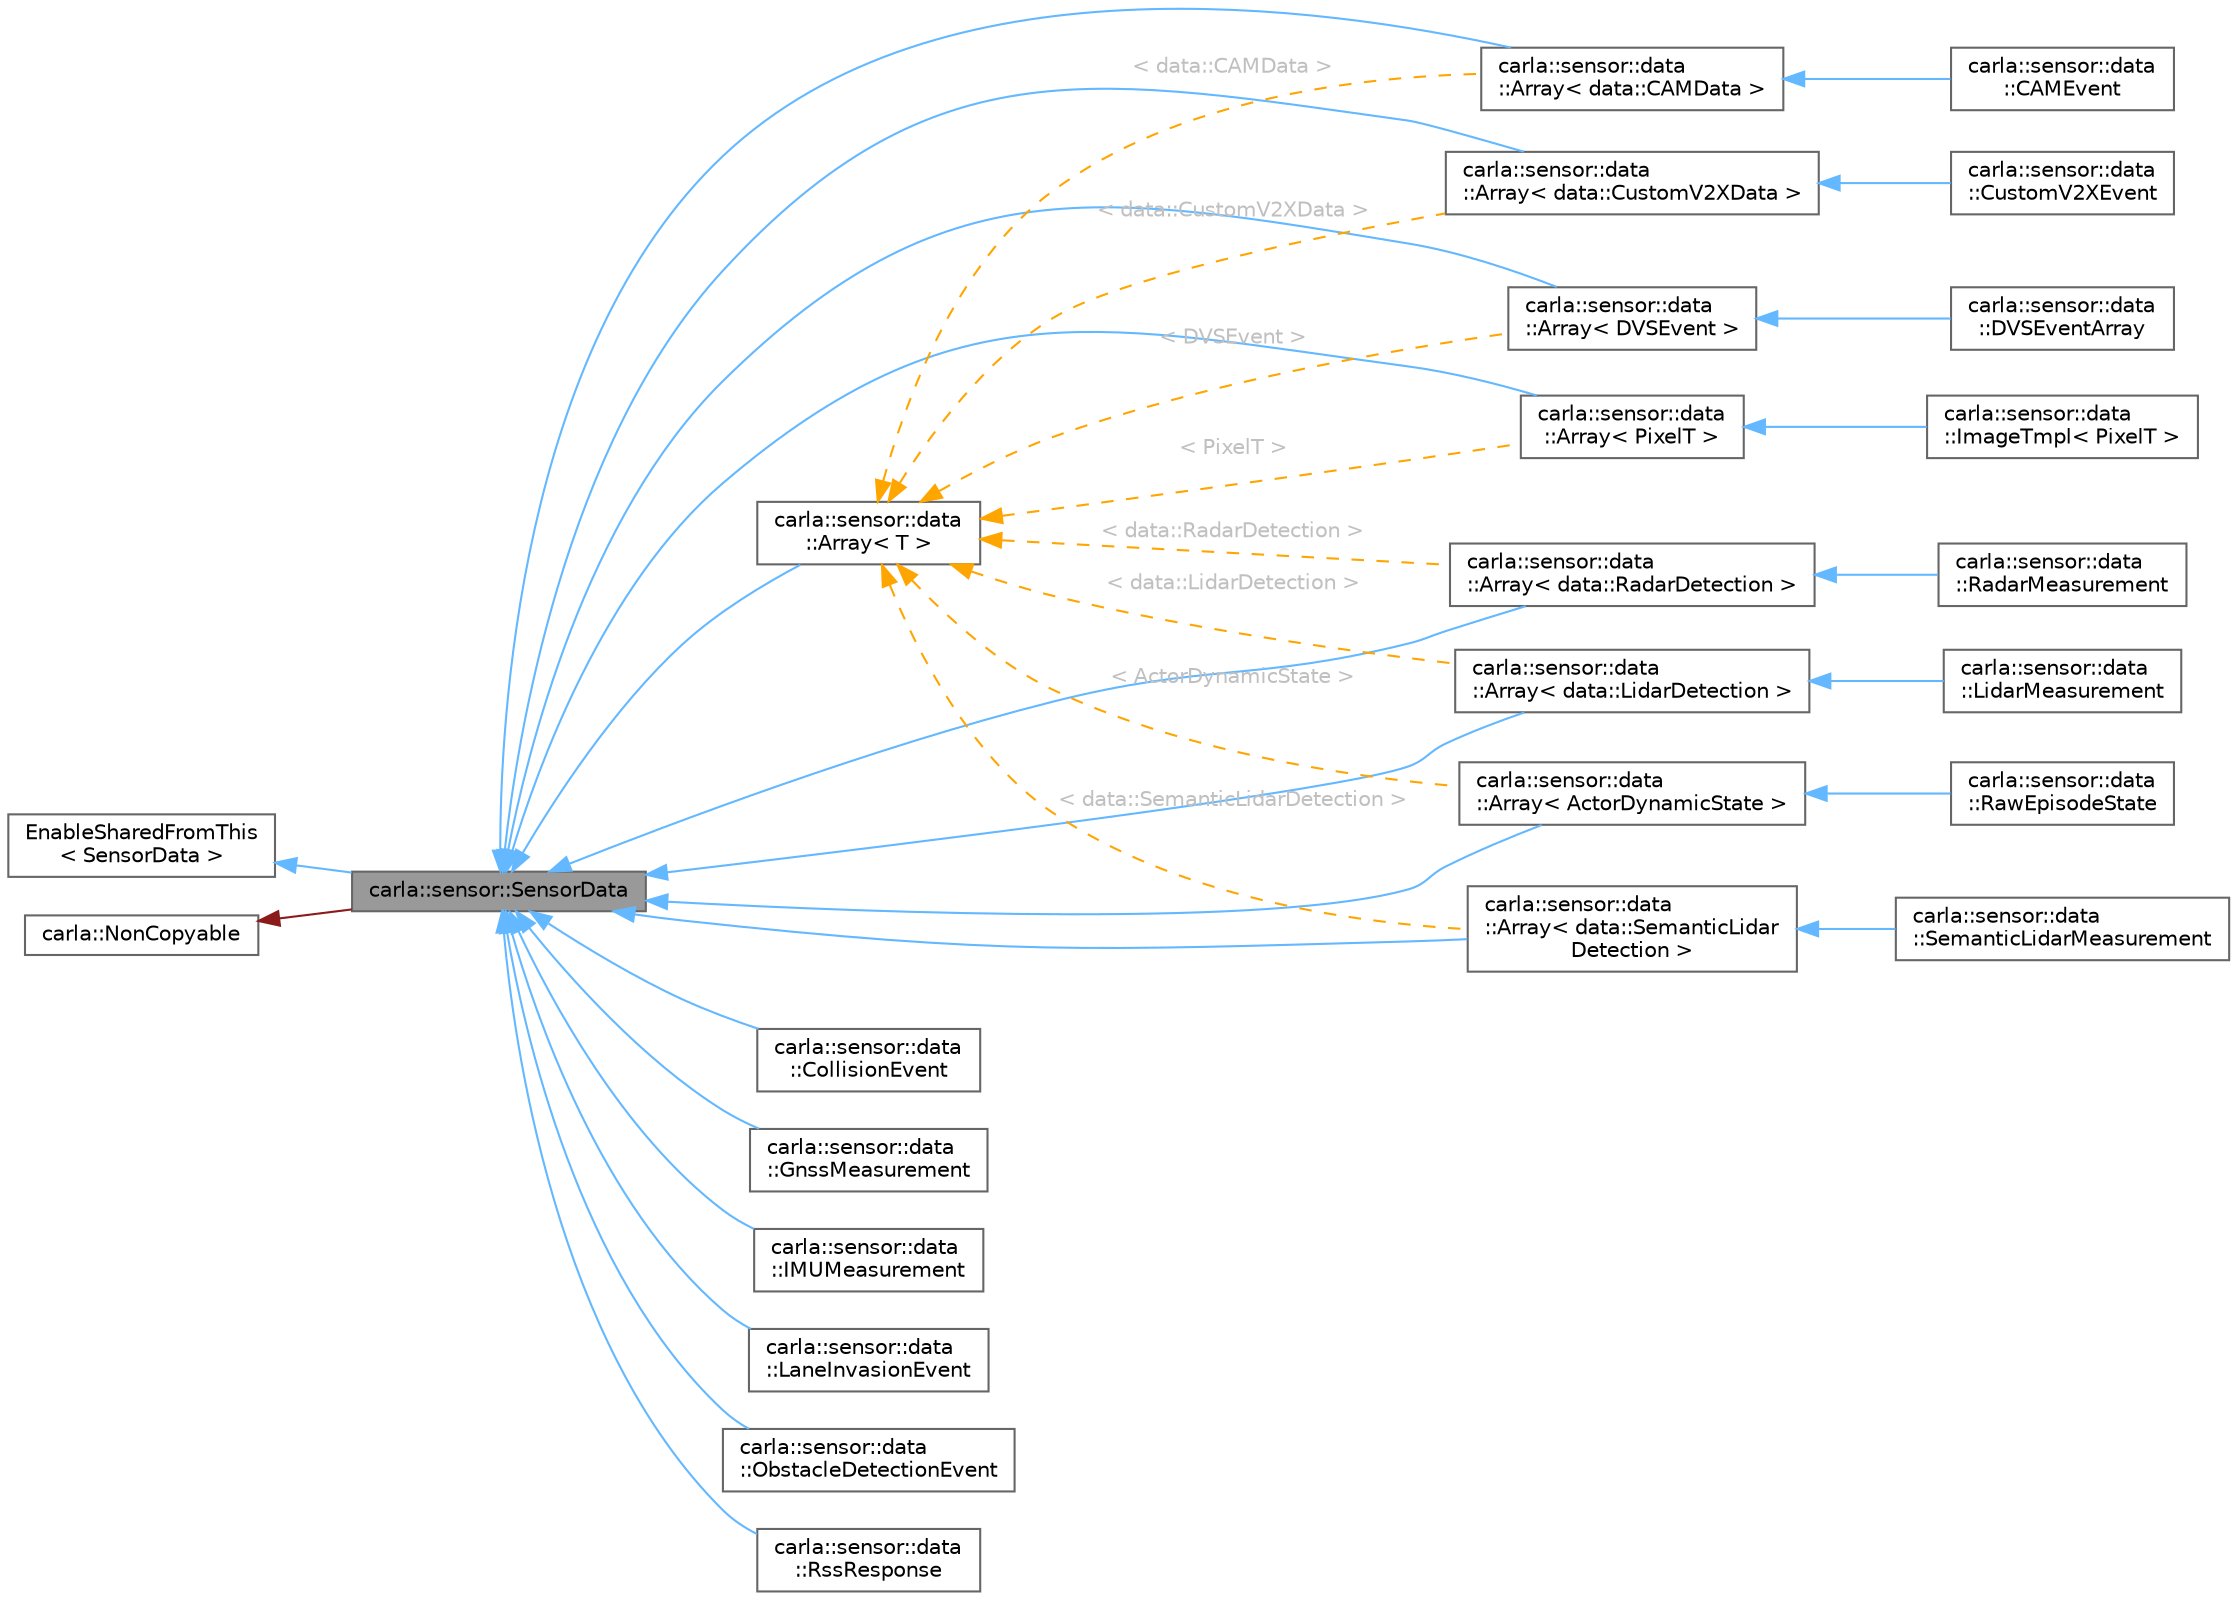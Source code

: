 digraph "carla::sensor::SensorData"
{
 // INTERACTIVE_SVG=YES
 // LATEX_PDF_SIZE
  bgcolor="transparent";
  edge [fontname=Helvetica,fontsize=10,labelfontname=Helvetica,labelfontsize=10];
  node [fontname=Helvetica,fontsize=10,shape=box,height=0.2,width=0.4];
  rankdir="LR";
  Node1 [id="Node000001",label="carla::sensor::SensorData",height=0.2,width=0.4,color="gray40", fillcolor="grey60", style="filled", fontcolor="black",tooltip="Base class for all the objects containing data generated by a sensor."];
  Node2 -> Node1 [id="edge1_Node000001_Node000002",dir="back",color="steelblue1",style="solid",tooltip=" "];
  Node2 [id="Node000002",label="EnableSharedFromThis\l\< SensorData \>",height=0.2,width=0.4,color="gray40", fillcolor="white", style="filled",URL="$da/d05/classEnableSharedFromThis.html",tooltip=" "];
  Node3 -> Node1 [id="edge2_Node000001_Node000003",dir="back",color="firebrick4",style="solid",tooltip=" "];
  Node3 [id="Node000003",label="carla::NonCopyable",height=0.2,width=0.4,color="gray40", fillcolor="white", style="filled",URL="$d4/d8b/classcarla_1_1NonCopyable.html",tooltip="Inherit (privately) to suppress copy/move construction and assignment."];
  Node1 -> Node4 [id="edge3_Node000001_Node000004",dir="back",color="steelblue1",style="solid",tooltip=" "];
  Node4 [id="Node000004",label="carla::sensor::data\l::Array\< data::CAMData \>",height=0.2,width=0.4,color="gray40", fillcolor="white", style="filled",URL="$d2/dcc/classcarla_1_1sensor_1_1data_1_1Array.html",tooltip=" "];
  Node4 -> Node5 [id="edge4_Node000004_Node000005",dir="back",color="steelblue1",style="solid",tooltip=" "];
  Node5 [id="Node000005",label="carla::sensor::data\l::CAMEvent",height=0.2,width=0.4,color="gray40", fillcolor="white", style="filled",URL="$d5/d7c/classcarla_1_1sensor_1_1data_1_1CAMEvent.html",tooltip=" "];
  Node1 -> Node6 [id="edge5_Node000001_Node000006",dir="back",color="steelblue1",style="solid",tooltip=" "];
  Node6 [id="Node000006",label="carla::sensor::data\l::Array\< data::CustomV2XData \>",height=0.2,width=0.4,color="gray40", fillcolor="white", style="filled",URL="$d2/dcc/classcarla_1_1sensor_1_1data_1_1Array.html",tooltip=" "];
  Node6 -> Node7 [id="edge6_Node000006_Node000007",dir="back",color="steelblue1",style="solid",tooltip=" "];
  Node7 [id="Node000007",label="carla::sensor::data\l::CustomV2XEvent",height=0.2,width=0.4,color="gray40", fillcolor="white", style="filled",URL="$dc/df1/classcarla_1_1sensor_1_1data_1_1CustomV2XEvent.html",tooltip=" "];
  Node1 -> Node8 [id="edge7_Node000001_Node000008",dir="back",color="steelblue1",style="solid",tooltip=" "];
  Node8 [id="Node000008",label="carla::sensor::data\l::Array\< DVSEvent \>",height=0.2,width=0.4,color="gray40", fillcolor="white", style="filled",URL="$d2/dcc/classcarla_1_1sensor_1_1data_1_1Array.html",tooltip=" "];
  Node8 -> Node9 [id="edge8_Node000008_Node000009",dir="back",color="steelblue1",style="solid",tooltip=" "];
  Node9 [id="Node000009",label="carla::sensor::data\l::DVSEventArray",height=0.2,width=0.4,color="gray40", fillcolor="white", style="filled",URL="$df/dc1/classcarla_1_1sensor_1_1data_1_1DVSEventArray.html",tooltip="An array of DVS Events in an image structure HxW"];
  Node1 -> Node10 [id="edge9_Node000001_Node000010",dir="back",color="steelblue1",style="solid",tooltip=" "];
  Node10 [id="Node000010",label="carla::sensor::data\l::Array\< PixelT \>",height=0.2,width=0.4,color="gray40", fillcolor="white", style="filled",URL="$d2/dcc/classcarla_1_1sensor_1_1data_1_1Array.html",tooltip=" "];
  Node10 -> Node11 [id="edge10_Node000010_Node000011",dir="back",color="steelblue1",style="solid",tooltip=" "];
  Node11 [id="Node000011",label="carla::sensor::data\l::ImageTmpl\< PixelT \>",height=0.2,width=0.4,color="gray40", fillcolor="white", style="filled",URL="$df/d55/classcarla_1_1sensor_1_1data_1_1ImageTmpl.html",tooltip="Templated image for any type of pixel."];
  Node1 -> Node12 [id="edge11_Node000001_Node000012",dir="back",color="steelblue1",style="solid",tooltip=" "];
  Node12 [id="Node000012",label="carla::sensor::data\l::Array\< data::LidarDetection \>",height=0.2,width=0.4,color="gray40", fillcolor="white", style="filled",URL="$d2/dcc/classcarla_1_1sensor_1_1data_1_1Array.html",tooltip=" "];
  Node12 -> Node13 [id="edge12_Node000012_Node000013",dir="back",color="steelblue1",style="solid",tooltip=" "];
  Node13 [id="Node000013",label="carla::sensor::data\l::LidarMeasurement",height=0.2,width=0.4,color="gray40", fillcolor="white", style="filled",URL="$df/d8d/classcarla_1_1sensor_1_1data_1_1LidarMeasurement.html",tooltip="Measurement produced by a Lidar."];
  Node1 -> Node14 [id="edge13_Node000001_Node000014",dir="back",color="steelblue1",style="solid",tooltip=" "];
  Node14 [id="Node000014",label="carla::sensor::data\l::Array\< data::RadarDetection \>",height=0.2,width=0.4,color="gray40", fillcolor="white", style="filled",URL="$d2/dcc/classcarla_1_1sensor_1_1data_1_1Array.html",tooltip=" "];
  Node14 -> Node15 [id="edge14_Node000014_Node000015",dir="back",color="steelblue1",style="solid",tooltip=" "];
  Node15 [id="Node000015",label="carla::sensor::data\l::RadarMeasurement",height=0.2,width=0.4,color="gray40", fillcolor="white", style="filled",URL="$d6/dfa/classcarla_1_1sensor_1_1data_1_1RadarMeasurement.html",tooltip="Measurement produced by a Radar."];
  Node1 -> Node16 [id="edge15_Node000001_Node000016",dir="back",color="steelblue1",style="solid",tooltip=" "];
  Node16 [id="Node000016",label="carla::sensor::data\l::Array\< ActorDynamicState \>",height=0.2,width=0.4,color="gray40", fillcolor="white", style="filled",URL="$d2/dcc/classcarla_1_1sensor_1_1data_1_1Array.html",tooltip=" "];
  Node16 -> Node17 [id="edge16_Node000016_Node000017",dir="back",color="steelblue1",style="solid",tooltip=" "];
  Node17 [id="Node000017",label="carla::sensor::data\l::RawEpisodeState",height=0.2,width=0.4,color="gray40", fillcolor="white", style="filled",URL="$d4/d68/classcarla_1_1sensor_1_1data_1_1RawEpisodeState.html",tooltip="State of the episode at a given frame."];
  Node1 -> Node18 [id="edge17_Node000001_Node000018",dir="back",color="steelblue1",style="solid",tooltip=" "];
  Node18 [id="Node000018",label="carla::sensor::data\l::Array\< data::SemanticLidar\lDetection \>",height=0.2,width=0.4,color="gray40", fillcolor="white", style="filled",URL="$d2/dcc/classcarla_1_1sensor_1_1data_1_1Array.html",tooltip=" "];
  Node18 -> Node19 [id="edge18_Node000018_Node000019",dir="back",color="steelblue1",style="solid",tooltip=" "];
  Node19 [id="Node000019",label="carla::sensor::data\l::SemanticLidarMeasurement",height=0.2,width=0.4,color="gray40", fillcolor="white", style="filled",URL="$d0/dd5/classcarla_1_1sensor_1_1data_1_1SemanticLidarMeasurement.html",tooltip="Measurement produced by a Lidar."];
  Node1 -> Node20 [id="edge19_Node000001_Node000020",dir="back",color="steelblue1",style="solid",tooltip=" "];
  Node20 [id="Node000020",label="carla::sensor::data\l::Array\< T \>",height=0.2,width=0.4,color="gray40", fillcolor="white", style="filled",URL="$d2/dcc/classcarla_1_1sensor_1_1data_1_1Array.html",tooltip="Base class for all the sensor data consisting of an array of items."];
  Node20 -> Node4 [id="edge20_Node000020_Node000004",dir="back",color="orange",style="dashed",tooltip=" ",label=" \< data::CAMData \>",fontcolor="grey" ];
  Node20 -> Node6 [id="edge21_Node000020_Node000006",dir="back",color="orange",style="dashed",tooltip=" ",label=" \< data::CustomV2XData \>",fontcolor="grey" ];
  Node20 -> Node8 [id="edge22_Node000020_Node000008",dir="back",color="orange",style="dashed",tooltip=" ",label=" \< DVSEvent \>",fontcolor="grey" ];
  Node20 -> Node10 [id="edge23_Node000020_Node000010",dir="back",color="orange",style="dashed",tooltip=" ",label=" \< PixelT \>",fontcolor="grey" ];
  Node20 -> Node12 [id="edge24_Node000020_Node000012",dir="back",color="orange",style="dashed",tooltip=" ",label=" \< data::LidarDetection \>",fontcolor="grey" ];
  Node20 -> Node14 [id="edge25_Node000020_Node000014",dir="back",color="orange",style="dashed",tooltip=" ",label=" \< data::RadarDetection \>",fontcolor="grey" ];
  Node20 -> Node16 [id="edge26_Node000020_Node000016",dir="back",color="orange",style="dashed",tooltip=" ",label=" \< ActorDynamicState \>",fontcolor="grey" ];
  Node20 -> Node18 [id="edge27_Node000020_Node000018",dir="back",color="orange",style="dashed",tooltip=" ",label=" \< data::SemanticLidarDetection \>",fontcolor="grey" ];
  Node1 -> Node21 [id="edge28_Node000001_Node000021",dir="back",color="steelblue1",style="solid",tooltip=" "];
  Node21 [id="Node000021",label="carla::sensor::data\l::CollisionEvent",height=0.2,width=0.4,color="gray40", fillcolor="white", style="filled",URL="$d5/dae/classcarla_1_1sensor_1_1data_1_1CollisionEvent.html",tooltip="A registered collision."];
  Node1 -> Node22 [id="edge29_Node000001_Node000022",dir="back",color="steelblue1",style="solid",tooltip=" "];
  Node22 [id="Node000022",label="carla::sensor::data\l::GnssMeasurement",height=0.2,width=0.4,color="gray40", fillcolor="white", style="filled",URL="$d2/ddb/classcarla_1_1sensor_1_1data_1_1GnssMeasurement.html",tooltip="A change of GNSS Measurement."];
  Node1 -> Node23 [id="edge30_Node000001_Node000023",dir="back",color="steelblue1",style="solid",tooltip=" "];
  Node23 [id="Node000023",label="carla::sensor::data\l::IMUMeasurement",height=0.2,width=0.4,color="gray40", fillcolor="white", style="filled",URL="$da/dac/classcarla_1_1sensor_1_1data_1_1IMUMeasurement.html",tooltip=" "];
  Node1 -> Node24 [id="edge31_Node000001_Node000024",dir="back",color="steelblue1",style="solid",tooltip=" "];
  Node24 [id="Node000024",label="carla::sensor::data\l::LaneInvasionEvent",height=0.2,width=0.4,color="gray40", fillcolor="white", style="filled",URL="$de/d3a/classcarla_1_1sensor_1_1data_1_1LaneInvasionEvent.html",tooltip="A change of lane event."];
  Node1 -> Node25 [id="edge32_Node000001_Node000025",dir="back",color="steelblue1",style="solid",tooltip=" "];
  Node25 [id="Node000025",label="carla::sensor::data\l::ObstacleDetectionEvent",height=0.2,width=0.4,color="gray40", fillcolor="white", style="filled",URL="$d3/d28/classcarla_1_1sensor_1_1data_1_1ObstacleDetectionEvent.html",tooltip="A registered detection."];
  Node1 -> Node26 [id="edge33_Node000001_Node000026",dir="back",color="steelblue1",style="solid",tooltip=" "];
  Node26 [id="Node000026",label="carla::sensor::data\l::RssResponse",height=0.2,width=0.4,color="gray40", fillcolor="white", style="filled",URL="$da/d3a/classcarla_1_1sensor_1_1data_1_1RssResponse.html",tooltip="A RSS Response"];
}
